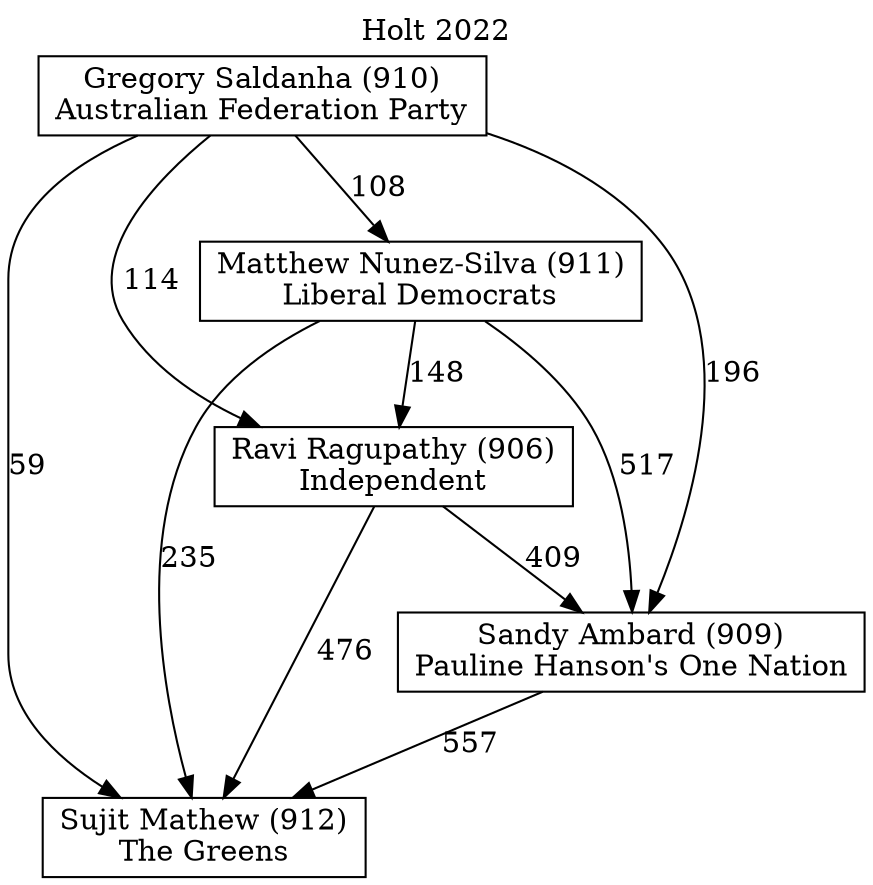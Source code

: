 // House preference flow
digraph "Sujit Mathew (912)_Holt_2022" {
	graph [label="Holt 2022" labelloc=t mclimit=10]
	node [shape=box]
	"Gregory Saldanha (910)" [label="Gregory Saldanha (910)
Australian Federation Party"]
	"Matthew Nunez-Silva (911)" [label="Matthew Nunez-Silva (911)
Liberal Democrats"]
	"Ravi Ragupathy (906)" [label="Ravi Ragupathy (906)
Independent"]
	"Sandy Ambard (909)" [label="Sandy Ambard (909)
Pauline Hanson's One Nation"]
	"Sujit Mathew (912)" [label="Sujit Mathew (912)
The Greens"]
	"Gregory Saldanha (910)" -> "Matthew Nunez-Silva (911)" [label=108]
	"Gregory Saldanha (910)" -> "Ravi Ragupathy (906)" [label=114]
	"Gregory Saldanha (910)" -> "Sandy Ambard (909)" [label=196]
	"Gregory Saldanha (910)" -> "Sujit Mathew (912)" [label=59]
	"Matthew Nunez-Silva (911)" -> "Ravi Ragupathy (906)" [label=148]
	"Matthew Nunez-Silva (911)" -> "Sandy Ambard (909)" [label=517]
	"Matthew Nunez-Silva (911)" -> "Sujit Mathew (912)" [label=235]
	"Ravi Ragupathy (906)" -> "Sandy Ambard (909)" [label=409]
	"Ravi Ragupathy (906)" -> "Sujit Mathew (912)" [label=476]
	"Sandy Ambard (909)" -> "Sujit Mathew (912)" [label=557]
}
